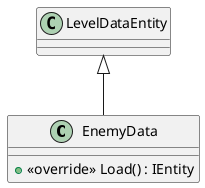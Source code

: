 @startuml
class EnemyData {
    + <<override>> Load() : IEntity
}
LevelDataEntity <|-- EnemyData
@enduml
